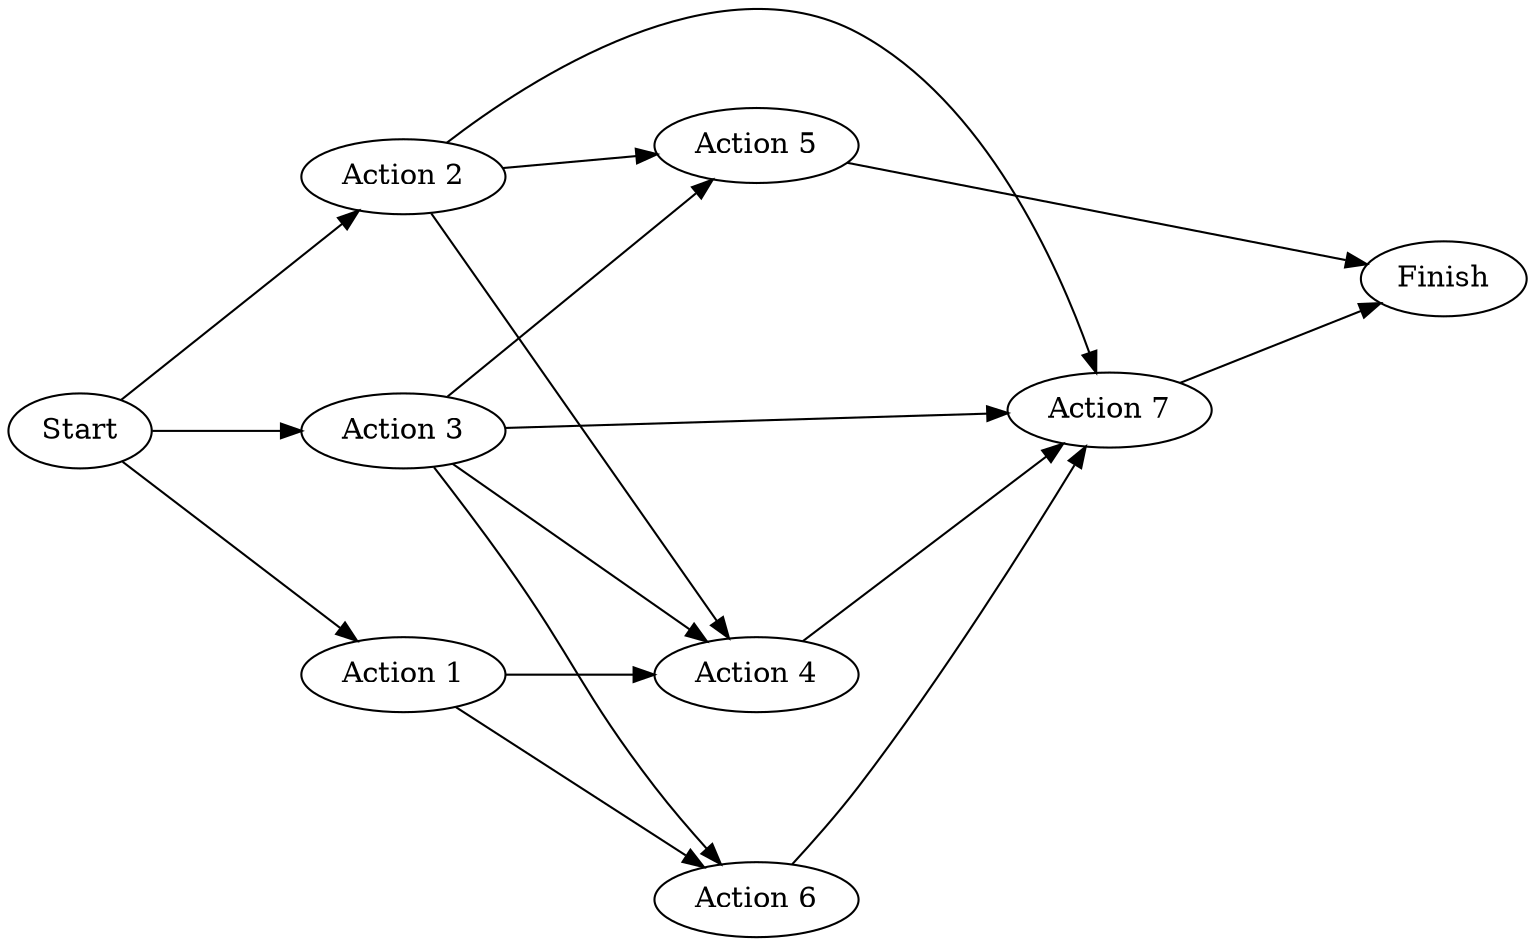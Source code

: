 digraph {
	graph [nodesep=1, ranksep=1];
	rankdir="LR";
	1 [label="Start"];
	1 -> 2;
	1 -> 3;
	1 -> 4;
	
	2 [label="Action 1"];
	2 -> 5;
	2 -> 7;

	3 [label="Action 2"];
	3 -> 5;
	3 -> 6;
	3 -> 8;

	4 [label="Action 3"];
	4 -> 5;
	4 -> 6;
	4 -> 7;
	4 -> 8;

	5 [label="Action 4"];
	5 -> 8;
	
	6 [label="Action 5"];
	6 -> 9;
	
	7 [label="Action 6"];
	7 -> 8;
	
	8 [label="Action 7"];
	8 -> 9;

	9 [label="Finish"];
}